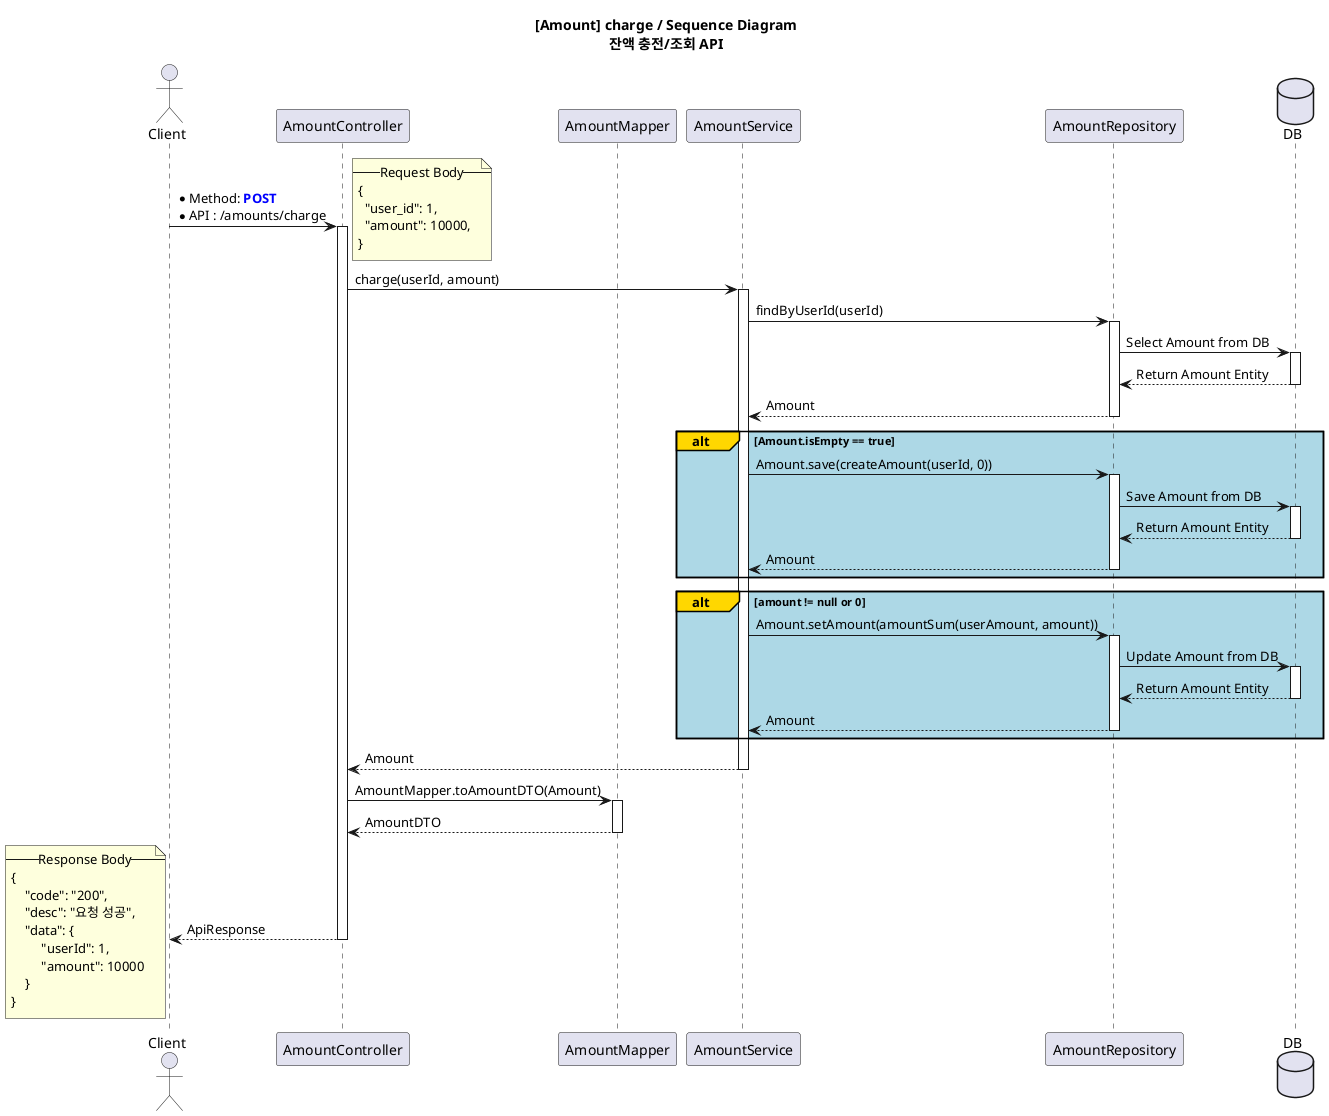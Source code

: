 @startuml

!define SHOW_NOTE ' 노트 표시 여부 ( 비활성화 시 주석 처리 )
Title [Amount] charge / Sequence Diagram\n\
잔액 충전/조회 API

'---------------------------------------------------
' 객체 정의
'---------------------------------------------------
actor "Client" as Client
participant "AmountController" as AmountController
participant "AmountMapper" as AmountMapper
participant "AmountService" as AmountService
participant "AmountRepository" as AmountRepository
database "DB" as DB

'---------------------------------------------------
' Amount Charge API Sequence Diagram
'---------------------------------------------------

Client -> AmountController : * Method: <color blue><b>POST \n\
* API : /amounts/charge
!ifdef (SHOW_NOTE)
    note right
    --Request Body--
    {
      "user_id": 1,
      "amount": 10000,
    }
    end note
!endif
ACTIVATE AmountController

AmountController -> AmountService : charge(userId, amount)
    ACTIVATE AmountService
        AmountService -> AmountRepository : findByUserId(userId)
            ACTIVATE AmountRepository
                AmountRepository -> DB : Select Amount from DB
                    ACTIVATE DB
                    return Return Amount Entity
                return Amount

        alt#Gold  #LightBlue Amount.isEmpty == true
            AmountService -> AmountRepository : Amount.save(createAmount(userId, 0))
                ACTIVATE AmountRepository
                    AmountRepository -> DB : Save Amount from DB
                        ACTIVATE DB
                        return Return Amount Entity
                    return Amount
        end alt

        alt#Gold  #LightBlue amount != null or 0
            AmountService -> AmountRepository : Amount.setAmount(amountSum(userAmount, amount))
                ACTIVATE AmountRepository
                    AmountRepository -> DB : Update Amount from DB
                        ACTIVATE DB
                        return Return Amount Entity
                    return Amount
        end alt
    return Amount

    AmountController -> AmountMapper : AmountMapper.toAmountDTO(Amount)
        ACTIVATE AmountMapper
        return AmountDTO

return ApiResponse
    !ifdef (SHOW_NOTE)
        note bottom
            -- Response Body --
            {
                "code": "200",
                "desc": "요청 성공",
                "data": {
                     "userId": 1,
                     "amount": 10000
                }
            }
        end note
    !endif
@enduml
